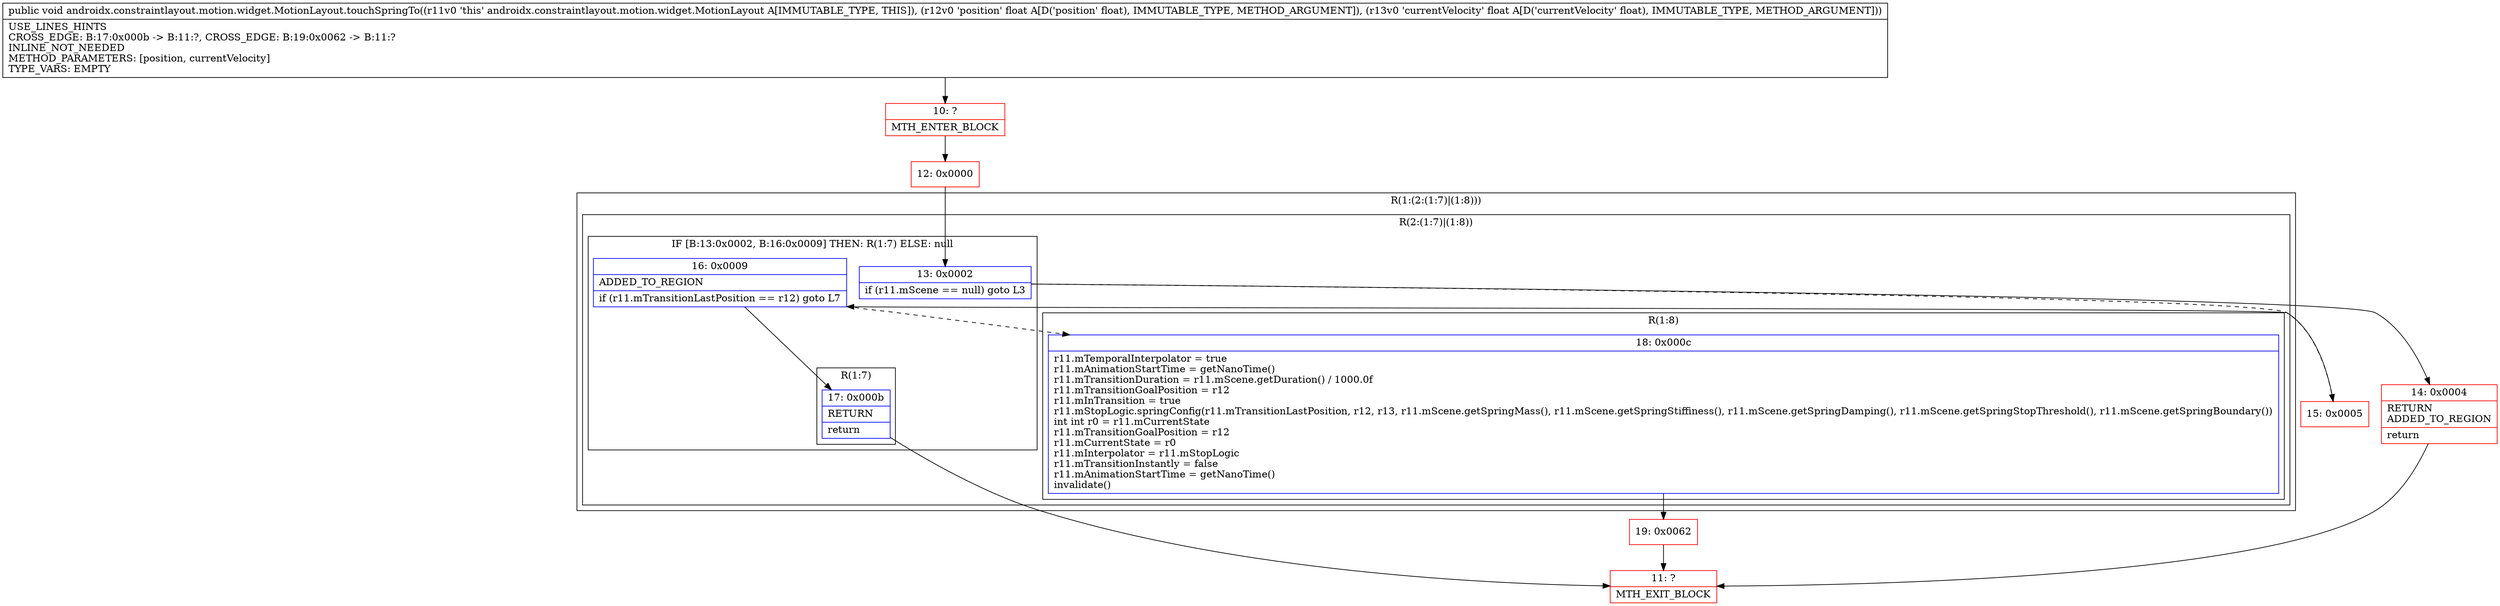digraph "CFG forandroidx.constraintlayout.motion.widget.MotionLayout.touchSpringTo(FF)V" {
subgraph cluster_Region_348982216 {
label = "R(1:(2:(1:7)|(1:8)))";
node [shape=record,color=blue];
subgraph cluster_Region_1566814595 {
label = "R(2:(1:7)|(1:8))";
node [shape=record,color=blue];
subgraph cluster_IfRegion_78656212 {
label = "IF [B:13:0x0002, B:16:0x0009] THEN: R(1:7) ELSE: null";
node [shape=record,color=blue];
Node_13 [shape=record,label="{13\:\ 0x0002|if (r11.mScene == null) goto L3\l}"];
Node_16 [shape=record,label="{16\:\ 0x0009|ADDED_TO_REGION\l|if (r11.mTransitionLastPosition == r12) goto L7\l}"];
subgraph cluster_Region_674623369 {
label = "R(1:7)";
node [shape=record,color=blue];
Node_17 [shape=record,label="{17\:\ 0x000b|RETURN\l|return\l}"];
}
}
subgraph cluster_Region_1498042841 {
label = "R(1:8)";
node [shape=record,color=blue];
Node_18 [shape=record,label="{18\:\ 0x000c|r11.mTemporalInterpolator = true\lr11.mAnimationStartTime = getNanoTime()\lr11.mTransitionDuration = r11.mScene.getDuration() \/ 1000.0f\lr11.mTransitionGoalPosition = r12\lr11.mInTransition = true\lr11.mStopLogic.springConfig(r11.mTransitionLastPosition, r12, r13, r11.mScene.getSpringMass(), r11.mScene.getSpringStiffiness(), r11.mScene.getSpringDamping(), r11.mScene.getSpringStopThreshold(), r11.mScene.getSpringBoundary())\lint int r0 = r11.mCurrentState\lr11.mTransitionGoalPosition = r12\lr11.mCurrentState = r0\lr11.mInterpolator = r11.mStopLogic\lr11.mTransitionInstantly = false\lr11.mAnimationStartTime = getNanoTime()\linvalidate()\l}"];
}
}
}
Node_10 [shape=record,color=red,label="{10\:\ ?|MTH_ENTER_BLOCK\l}"];
Node_12 [shape=record,color=red,label="{12\:\ 0x0000}"];
Node_14 [shape=record,color=red,label="{14\:\ 0x0004|RETURN\lADDED_TO_REGION\l|return\l}"];
Node_11 [shape=record,color=red,label="{11\:\ ?|MTH_EXIT_BLOCK\l}"];
Node_15 [shape=record,color=red,label="{15\:\ 0x0005}"];
Node_19 [shape=record,color=red,label="{19\:\ 0x0062}"];
MethodNode[shape=record,label="{public void androidx.constraintlayout.motion.widget.MotionLayout.touchSpringTo((r11v0 'this' androidx.constraintlayout.motion.widget.MotionLayout A[IMMUTABLE_TYPE, THIS]), (r12v0 'position' float A[D('position' float), IMMUTABLE_TYPE, METHOD_ARGUMENT]), (r13v0 'currentVelocity' float A[D('currentVelocity' float), IMMUTABLE_TYPE, METHOD_ARGUMENT]))  | USE_LINES_HINTS\lCROSS_EDGE: B:17:0x000b \-\> B:11:?, CROSS_EDGE: B:19:0x0062 \-\> B:11:?\lINLINE_NOT_NEEDED\lMETHOD_PARAMETERS: [position, currentVelocity]\lTYPE_VARS: EMPTY\l}"];
MethodNode -> Node_10;Node_13 -> Node_14;
Node_13 -> Node_15[style=dashed];
Node_16 -> Node_17;
Node_16 -> Node_18[style=dashed];
Node_17 -> Node_11;
Node_18 -> Node_19;
Node_10 -> Node_12;
Node_12 -> Node_13;
Node_14 -> Node_11;
Node_15 -> Node_16;
Node_19 -> Node_11;
}

